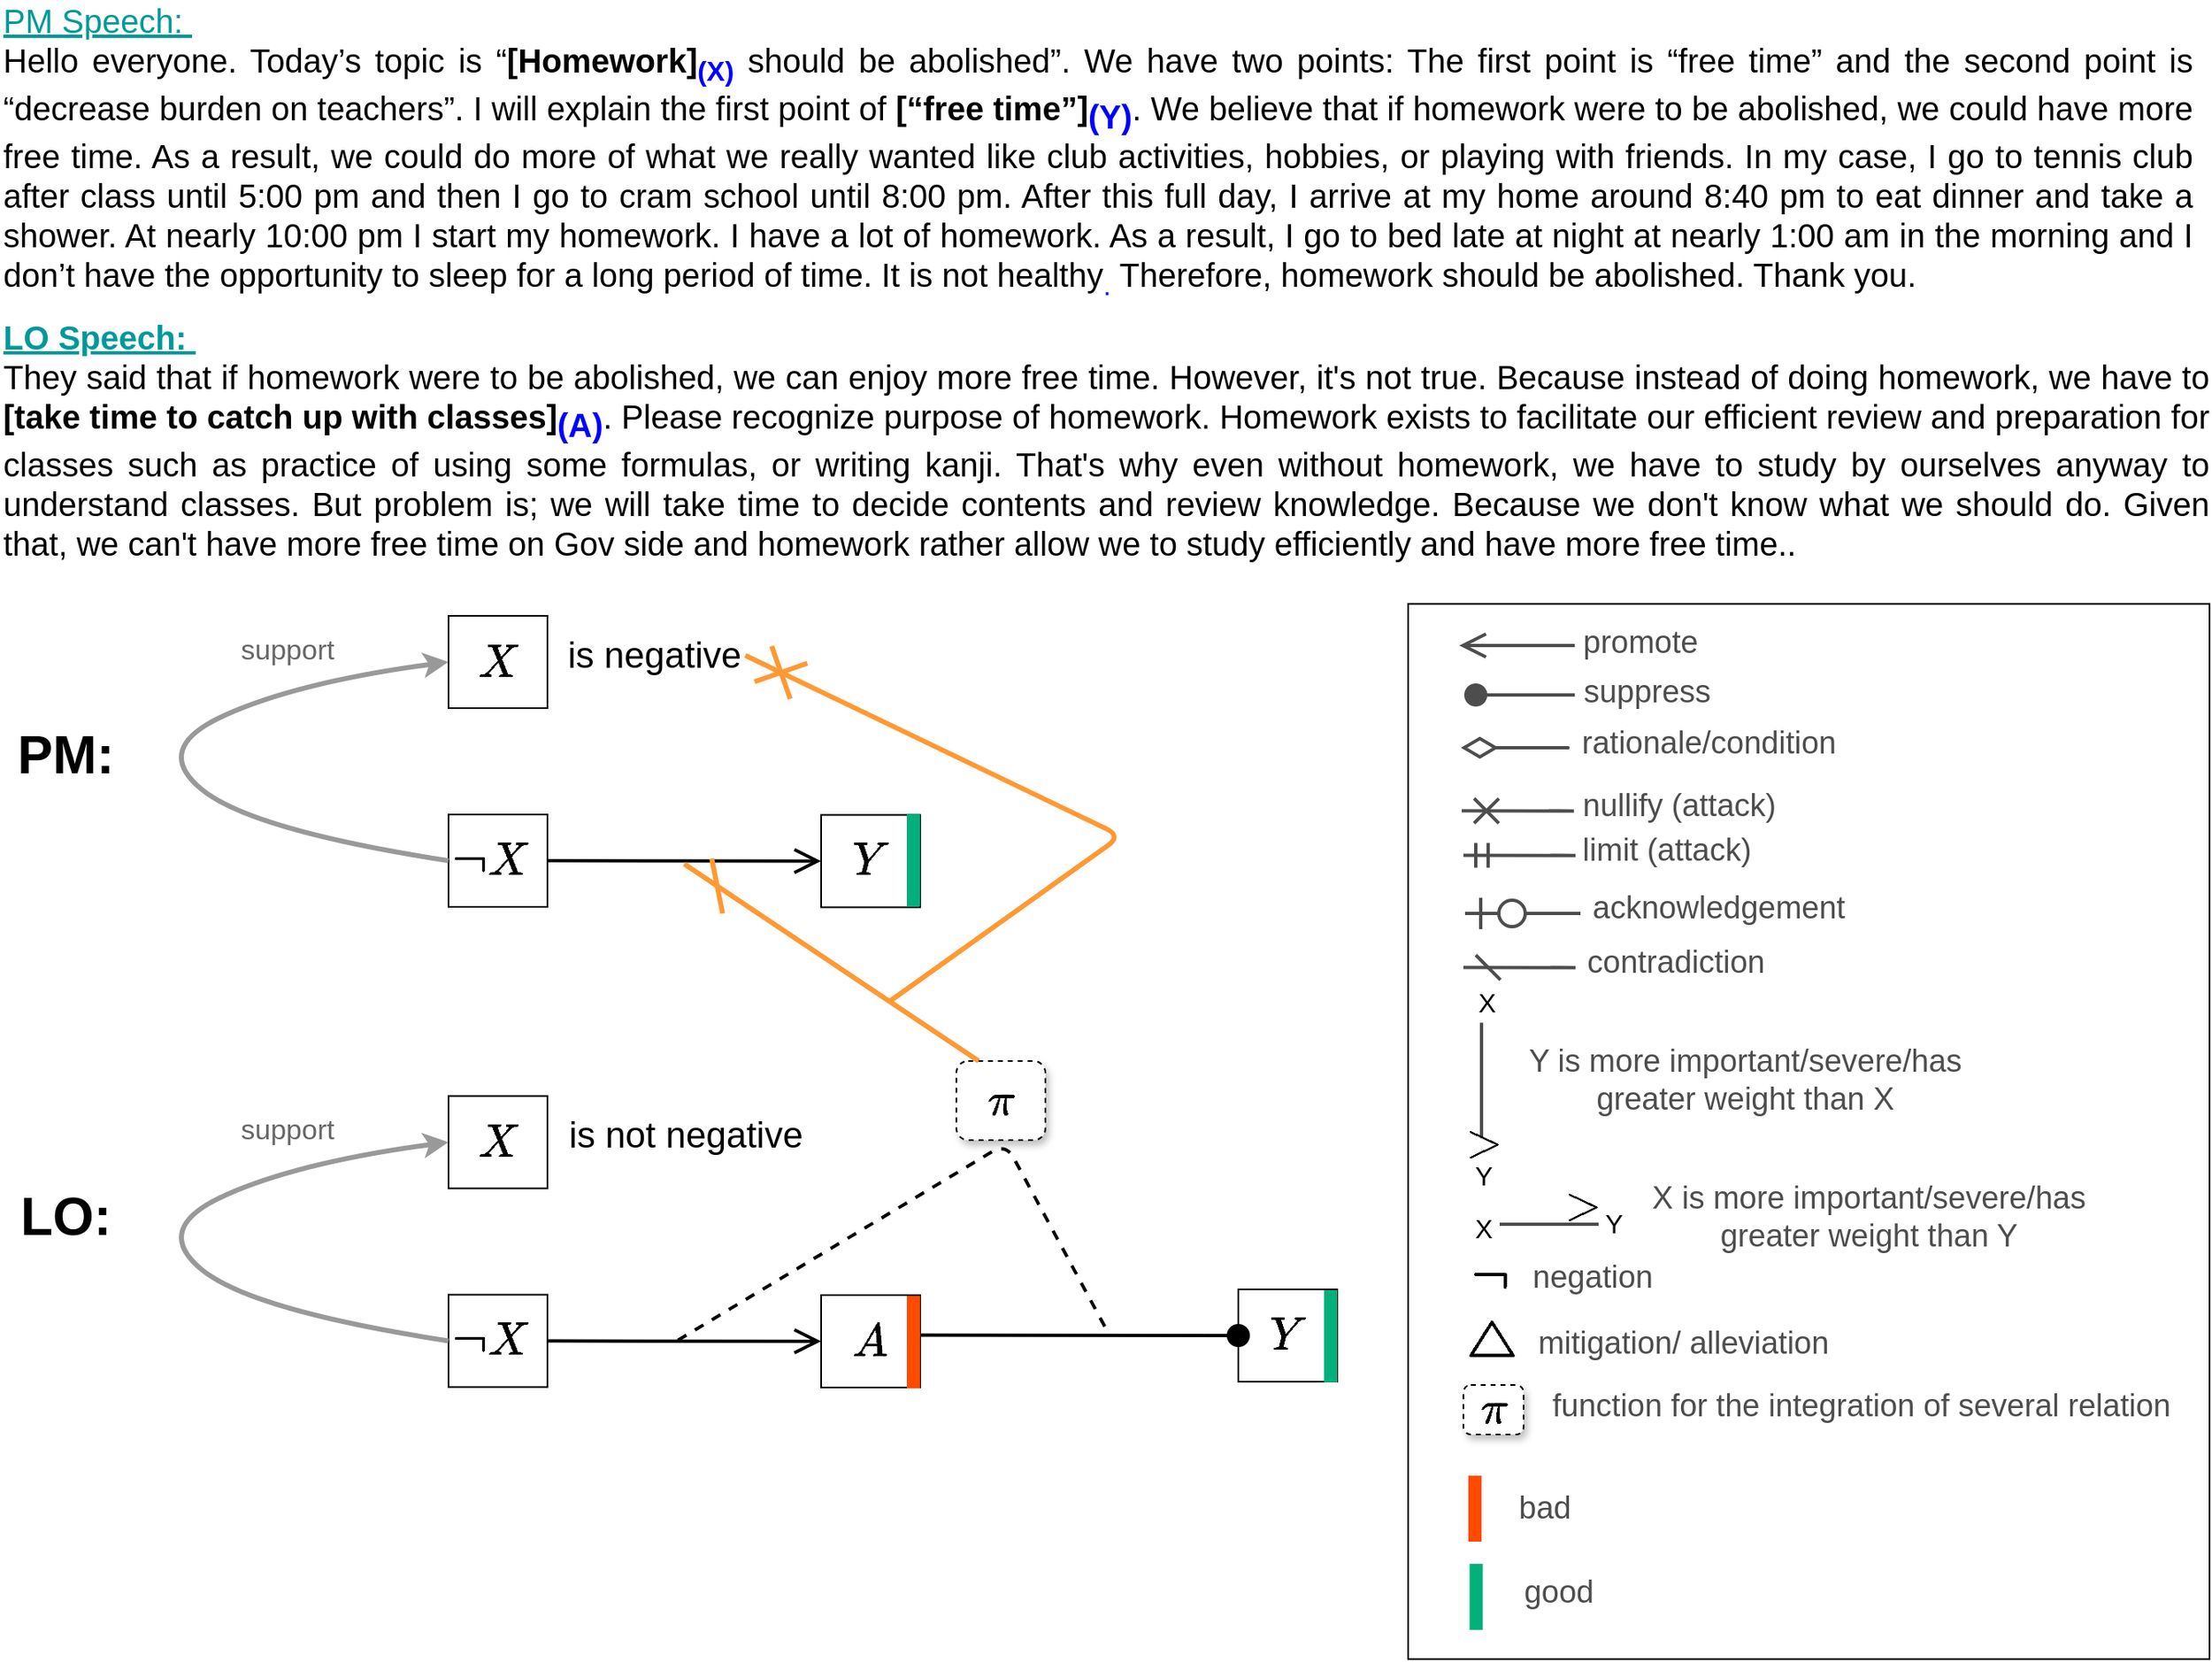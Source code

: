 <mxfile version="16.1.2" type="device"><diagram id="NebdKccpn1Tcwdz-Rh-k" name="Page-1"><mxGraphModel dx="1892" dy="1344" grid="1" gridSize="10" guides="1" tooltips="1" connect="1" arrows="1" fold="1" page="1" pageScale="1" pageWidth="1100" pageHeight="1700" math="1" shadow="0"><root><mxCell id="0"/><mxCell id="1" parent="0"/><mxCell id="UqYzVpXplDqsbALxIXjI-1" value="&lt;div style=&quot;text-align: justify ; font-size: 20px&quot;&gt;&lt;font style=&quot;font-size: 20px&quot; color=&quot;#009999&quot;&gt;&lt;u&gt;PM Speech:&amp;nbsp;&lt;/u&gt;&lt;/font&gt;&lt;/div&gt;&lt;div style=&quot;text-align: justify ; font-size: 20px&quot;&gt;&lt;font style=&quot;font-size: 20px&quot;&gt;Hello everyone. Today’s topic is “&lt;b&gt;[Homework]&lt;font color=&quot;#0000ff&quot; style=&quot;font-size: 20px&quot;&gt;&lt;sub&gt;(X)&lt;/sub&gt;&lt;/font&gt;&lt;/b&gt; should be abolished”. We have two points: The first point is “free time” and the second point is “decrease burden on teachers”. I will explain the first point of &lt;b&gt;[“free time”]&lt;sub&gt;&lt;font color=&quot;#0000ff&quot; style=&quot;font-size: 20px&quot;&gt;(Y)&lt;/font&gt;&lt;/sub&gt;&lt;/b&gt;. We believe that if homework&amp;nbsp;were to be abolished, we could have more free time. As a result, we could do more of what we really wanted like club activities, hobbies, or playing with friends. In my case, I go to tennis club after class until 5:00 pm and then I go to cram school until 8:00 pm. After this full day, I arrive at my home around 8:40 pm to eat dinner and take a shower. At nearly 10:00 pm I start my homework. I have a lot of homework. As a result, I go to bed late at night at nearly 1:00 am in the morning and I don’t have the opportunity to sleep for a long period of time. It is not healthy&lt;sub style=&quot;color: rgb(0 , 0 , 255)&quot;&gt;.&lt;/sub&gt; Therefore, homework should be abolished. Thank you.&lt;/font&gt;&lt;/div&gt;" style="text;html=1;strokeColor=none;fillColor=none;align=left;verticalAlign=middle;whiteSpace=wrap;rounded=0;" parent="1" vertex="1"><mxGeometry x="560" y="160" width="1330" height="170" as="geometry"/></mxCell><mxCell id="UqYzVpXplDqsbALxIXjI-18" value="&lt;font size=&quot;1&quot;&gt;&lt;b style=&quot;font-size: 32px&quot;&gt;PM:&lt;/b&gt;&lt;/font&gt;" style="text;html=1;strokeColor=none;fillColor=none;align=center;verticalAlign=middle;whiteSpace=wrap;rounded=0;" parent="1" vertex="1"><mxGeometry x="560" y="590.5" width="80" height="40" as="geometry"/></mxCell><mxCell id="UqYzVpXplDqsbALxIXjI-19" value="&lt;font size=&quot;1&quot;&gt;&lt;b style=&quot;font-size: 32px&quot;&gt;LO:&lt;/b&gt;&lt;/font&gt;" style="text;html=1;strokeColor=none;fillColor=none;align=center;verticalAlign=middle;whiteSpace=wrap;rounded=0;" parent="1" vertex="1"><mxGeometry x="560" y="870.5" width="80" height="40" as="geometry"/></mxCell><mxCell id="UqYzVpXplDqsbALxIXjI-66" value="&lt;font style=&quot;font-size: 24px&quot;&gt;$$X$$&lt;/font&gt;" style="whiteSpace=wrap;html=1;align=center;" parent="1" vertex="1"><mxGeometry x="832" y="526.5" width="60" height="56" as="geometry"/></mxCell><mxCell id="UqYzVpXplDqsbALxIXjI-67" value="&lt;font style=&quot;font-size: 22px&quot;&gt;is negative&lt;/font&gt;" style="text;html=1;strokeColor=none;fillColor=none;align=center;verticalAlign=middle;whiteSpace=wrap;rounded=0;" parent="1" vertex="1"><mxGeometry x="902" y="533" width="110" height="35" as="geometry"/></mxCell><mxCell id="UqYzVpXplDqsbALxIXjI-68" value="&lt;font style=&quot;font-size: 24px&quot;&gt;$$\boldsymbol{\neg}X$$&lt;/font&gt;" style="whiteSpace=wrap;html=1;align=left;" parent="1" vertex="1"><mxGeometry x="832" y="647" width="60" height="56" as="geometry"/></mxCell><mxCell id="UqYzVpXplDqsbALxIXjI-69" value="&lt;font style=&quot;font-size: 24px&quot;&gt;$$Y$$&lt;/font&gt;" style="whiteSpace=wrap;html=1;align=center;" parent="1" vertex="1"><mxGeometry x="1058" y="647.25" width="60" height="56" as="geometry"/></mxCell><mxCell id="UqYzVpXplDqsbALxIXjI-70" value="" style="whiteSpace=wrap;html=1;fontColor=#666666;fillColor=#03AF7A;strokeColor=none;" parent="1" vertex="1"><mxGeometry x="1110" y="646.75" width="8" height="56" as="geometry"/></mxCell><mxCell id="UqYzVpXplDqsbALxIXjI-72" value="" style="endArrow=open;html=1;fontColor=#666666;endSize=12;entryX=0;entryY=0.5;entryDx=0;entryDy=0;endFill=0;strokeWidth=2;exitX=1;exitY=0.5;exitDx=0;exitDy=0;" parent="1" source="UqYzVpXplDqsbALxIXjI-68" target="UqYzVpXplDqsbALxIXjI-69" edge="1"><mxGeometry width="50" height="50" relative="1" as="geometry"><mxPoint x="938" y="674.66" as="sourcePoint"/><mxPoint x="1030.0" y="674.66" as="targetPoint"/></mxGeometry></mxCell><mxCell id="UqYzVpXplDqsbALxIXjI-77" value="" style="curved=1;endArrow=classic;html=1;strokeWidth=3;exitX=0;exitY=0.5;exitDx=0;exitDy=0;entryX=0;entryY=0.5;entryDx=0;entryDy=0;strokeColor=#999999;" parent="1" source="UqYzVpXplDqsbALxIXjI-68" target="UqYzVpXplDqsbALxIXjI-66" edge="1"><mxGeometry width="50" height="50" relative="1" as="geometry"><mxPoint x="552" y="676.5" as="sourcePoint"/><mxPoint x="602" y="626.5" as="targetPoint"/><Array as="points"><mxPoint x="712" y="656.5"/><mxPoint x="652" y="606.5"/><mxPoint x="742" y="566.5"/></Array></mxGeometry></mxCell><mxCell id="UqYzVpXplDqsbALxIXjI-78" value="&lt;font style=&quot;font-size: 17px&quot; color=&quot;#666666&quot;&gt;support&lt;/font&gt;" style="text;html=1;fillColor=none;align=center;verticalAlign=middle;whiteSpace=wrap;rounded=0;rotation=0;" parent="1" vertex="1"><mxGeometry x="702" y="533" width="65" height="30" as="geometry"/></mxCell><mxCell id="UqYzVpXplDqsbALxIXjI-79" value="&lt;font style=&quot;font-size: 24px&quot;&gt;$$X$$&lt;/font&gt;" style="whiteSpace=wrap;html=1;align=center;" parent="1" vertex="1"><mxGeometry x="832" y="817.75" width="60" height="56" as="geometry"/></mxCell><mxCell id="UqYzVpXplDqsbALxIXjI-80" value="&lt;font style=&quot;font-size: 22px&quot;&gt;is not negative&lt;/font&gt;" style="text;html=1;strokeColor=none;fillColor=none;align=center;verticalAlign=middle;whiteSpace=wrap;rounded=0;" parent="1" vertex="1"><mxGeometry x="902" y="824.25" width="148" height="35" as="geometry"/></mxCell><mxCell id="UqYzVpXplDqsbALxIXjI-81" value="&lt;font style=&quot;font-size: 24px&quot;&gt;$$\boldsymbol{\neg}X$$&lt;/font&gt;" style="whiteSpace=wrap;html=1;align=left;" parent="1" vertex="1"><mxGeometry x="832" y="938.25" width="60" height="56" as="geometry"/></mxCell><mxCell id="UqYzVpXplDqsbALxIXjI-82" value="&lt;font style=&quot;font-size: 24px&quot;&gt;$$A$$&lt;/font&gt;" style="whiteSpace=wrap;html=1;align=center;" parent="1" vertex="1"><mxGeometry x="1058" y="938.5" width="60" height="56" as="geometry"/></mxCell><mxCell id="UqYzVpXplDqsbALxIXjI-83" value="" style="whiteSpace=wrap;html=1;fontColor=#666666;fillColor=#FF4B00;strokeColor=none;" parent="1" vertex="1"><mxGeometry x="1110" y="939" width="8" height="56" as="geometry"/></mxCell><mxCell id="UqYzVpXplDqsbALxIXjI-84" value="" style="endArrow=open;html=1;fontColor=#666666;endSize=12;entryX=0;entryY=0.5;entryDx=0;entryDy=0;endFill=0;strokeWidth=2;exitX=1;exitY=0.5;exitDx=0;exitDy=0;" parent="1" source="UqYzVpXplDqsbALxIXjI-81" target="UqYzVpXplDqsbALxIXjI-82" edge="1"><mxGeometry width="50" height="50" relative="1" as="geometry"><mxPoint x="938" y="965.91" as="sourcePoint"/><mxPoint x="1030.0" y="965.91" as="targetPoint"/></mxGeometry></mxCell><mxCell id="UqYzVpXplDqsbALxIXjI-85" value="" style="curved=1;endArrow=classic;html=1;strokeWidth=3;exitX=0;exitY=0.5;exitDx=0;exitDy=0;entryX=0;entryY=0.5;entryDx=0;entryDy=0;strokeColor=#999999;" parent="1" source="UqYzVpXplDqsbALxIXjI-81" target="UqYzVpXplDqsbALxIXjI-79" edge="1"><mxGeometry width="50" height="50" relative="1" as="geometry"><mxPoint x="552" y="967.75" as="sourcePoint"/><mxPoint x="602" y="917.75" as="targetPoint"/><Array as="points"><mxPoint x="712" y="947.75"/><mxPoint x="652" y="897.75"/><mxPoint x="742" y="857.75"/></Array></mxGeometry></mxCell><mxCell id="UqYzVpXplDqsbALxIXjI-86" value="&lt;font style=&quot;font-size: 17px&quot; color=&quot;#666666&quot;&gt;support&lt;/font&gt;" style="text;html=1;fillColor=none;align=center;verticalAlign=middle;whiteSpace=wrap;rounded=0;rotation=0;" parent="1" vertex="1"><mxGeometry x="702" y="824.25" width="65" height="30" as="geometry"/></mxCell><mxCell id="TlyaoN2gSQJr0GqYaBix-1" value="&lt;div style=&quot;text-align: justify ; font-size: 20px&quot;&gt;&lt;font style=&quot;font-size: 20px&quot; color=&quot;#009999&quot;&gt;&lt;b&gt;&lt;u&gt;LO Speech:&amp;nbsp;&lt;/u&gt;&lt;/b&gt;&lt;/font&gt;&lt;/div&gt;&lt;div style=&quot;text-align: justify ; font-size: 20px&quot;&gt;&lt;font style=&quot;font-size: 20px&quot;&gt;They said that if homework were to be abolished, we can enjoy more free time. However, it's not true. Because instead of doing homework, we have to &lt;b&gt;[take time to catch up with classes]&lt;sub&gt;&lt;font color=&quot;#0000ff&quot; style=&quot;font-size: 20px&quot;&gt;(A)&lt;/font&gt;&lt;/sub&gt;&lt;/b&gt;. Please recognize purpose of homework. Homework exists to facilitate our efficient review and preparation for classes such as practice of using some formulas, or writing kanji. That's why even without homework, we have to study by ourselves anyway to understand classes. But problem is; we will take time to decide contents and review knowledge. Because we don't know what we should do. Given that, we can't have more free time on Gov side and homework rather allow we to study efficiently and have more free time..&lt;/font&gt;&lt;br&gt;&lt;/div&gt;" style="text;html=1;strokeColor=none;fillColor=none;align=left;verticalAlign=middle;whiteSpace=wrap;rounded=0;" parent="1" vertex="1"><mxGeometry x="560" y="350" width="1340" height="140" as="geometry"/></mxCell><mxCell id="TlyaoN2gSQJr0GqYaBix-3" value="&lt;font style=&quot;font-size: 24px&quot;&gt;$$Y$$&lt;/font&gt;" style="whiteSpace=wrap;html=1;align=center;" parent="1" vertex="1"><mxGeometry x="1311" y="935" width="60" height="56" as="geometry"/></mxCell><mxCell id="TlyaoN2gSQJr0GqYaBix-4" value="" style="whiteSpace=wrap;html=1;fontColor=#666666;fillColor=#03AF7A;strokeColor=none;" parent="1" vertex="1"><mxGeometry x="1363" y="935.5" width="8" height="56" as="geometry"/></mxCell><mxCell id="TlyaoN2gSQJr0GqYaBix-5" value="" style="endArrow=oval;html=1;fontColor=#666666;endSize=12;endFill=1;strokeWidth=2;entryX=0;entryY=0.5;entryDx=0;entryDy=0;" parent="1" target="TlyaoN2gSQJr0GqYaBix-3" edge="1"><mxGeometry width="50" height="50" relative="1" as="geometry"><mxPoint x="1118" y="962.79" as="sourcePoint"/><mxPoint x="1280" y="962.5" as="targetPoint"/></mxGeometry></mxCell><mxCell id="TlyaoN2gSQJr0GqYaBix-6" value="&lt;font style=&quot;font-size: 24px&quot;&gt;$$\pi$$&lt;/font&gt;" style="whiteSpace=wrap;html=1;dashed=1;perimeterSpacing=0;shadow=1;align=center;rounded=1;" parent="1" vertex="1"><mxGeometry x="1140" y="796.5" width="54" height="48" as="geometry"/></mxCell><mxCell id="TlyaoN2gSQJr0GqYaBix-7" value="" style="endArrow=none;html=1;fontColor=#666666;endSize=12;strokeColor=#000000;dashed=1;strokeWidth=2;endFill=0;" parent="1" edge="1"><mxGeometry width="50" height="50" relative="1" as="geometry"><mxPoint x="1230" y="957.5" as="sourcePoint"/><mxPoint x="970" y="966.5" as="targetPoint"/><Array as="points"><mxPoint x="1170" y="846.5"/></Array></mxGeometry></mxCell><mxCell id="KwDVlJxopg5JdmhgQvdm-36" value="" style="rounded=0;whiteSpace=wrap;html=1;glass=0;sketch=0;strokeColor=default;fillColor=none;" parent="1" vertex="1"><mxGeometry x="1414" y="519.25" width="486" height="640" as="geometry"/></mxCell><mxCell id="KwDVlJxopg5JdmhgQvdm-37" value="" style="endArrow=ERzeroToOne;html=1;endFill=1;endSize=16;strokeWidth=2;strokeColor=#4D4D4D;" parent="1" edge="1"><mxGeometry width="50" height="50" relative="1" as="geometry"><mxPoint x="1518.5" y="707" as="sourcePoint"/><mxPoint x="1448.5" y="707" as="targetPoint"/></mxGeometry></mxCell><mxCell id="KwDVlJxopg5JdmhgQvdm-38" value="" style="endArrow=none;html=1;endSize=16;strokeWidth=2;strokeColor=#4D4D4D;" parent="1" edge="1"><mxGeometry width="50" height="50" relative="1" as="geometry"><mxPoint x="1458.5" y="843.25" as="sourcePoint"/><mxPoint x="1458.5" y="773.25" as="targetPoint"/></mxGeometry></mxCell><mxCell id="KwDVlJxopg5JdmhgQvdm-39" value="&lt;span style=&quot;font-size: 24px&quot;&gt;&lt;font style=&quot;font-size: 24px&quot;&gt;$$&amp;gt;$$&lt;/font&gt;&lt;/span&gt;" style="text;html=1;strokeColor=none;fillColor=none;align=center;verticalAlign=middle;whiteSpace=wrap;rounded=0;fontSize=24;fontStyle=1;horizontal=1;" parent="1" vertex="1"><mxGeometry x="1439.5" y="836.25" width="40" height="20" as="geometry"/></mxCell><mxCell id="KwDVlJxopg5JdmhgQvdm-40" value="&lt;span style=&quot;font-size: 19px&quot;&gt;Y is more important/severe/has greater weight than X&lt;/span&gt;" style="text;html=1;strokeColor=none;fillColor=none;align=center;verticalAlign=middle;whiteSpace=wrap;rounded=0;fontColor=#4D4D4D;" parent="1" vertex="1"><mxGeometry x="1470.5" y="783.25" width="294.5" height="50" as="geometry"/></mxCell><mxCell id="KwDVlJxopg5JdmhgQvdm-41" value="&lt;font style=&quot;font-size: 16px&quot;&gt;X&lt;/font&gt;" style="text;html=1;strokeColor=none;fillColor=none;align=center;verticalAlign=middle;whiteSpace=wrap;rounded=0;fontSize=14;" parent="1" vertex="1"><mxGeometry x="1441.5" y="751" width="40" height="20" as="geometry"/></mxCell><mxCell id="KwDVlJxopg5JdmhgQvdm-42" value="&lt;font style=&quot;font-size: 16px&quot;&gt;Y&lt;/font&gt;" style="text;html=1;strokeColor=none;fillColor=none;align=center;verticalAlign=middle;whiteSpace=wrap;rounded=0;fontSize=14;" parent="1" vertex="1"><mxGeometry x="1439.5" y="856.25" width="40" height="20" as="geometry"/></mxCell><mxCell id="KwDVlJxopg5JdmhgQvdm-43" value="" style="endArrow=none;html=1;endSize=0;strokeWidth=2;startArrow=cross;startFill=0;startSize=12;strokeColor=#4D4D4D;" parent="1" edge="1"><mxGeometry width="50" height="50" relative="1" as="geometry"><mxPoint x="1446.5" y="644.75" as="sourcePoint"/><mxPoint x="1514.5" y="644.87" as="targetPoint"/><Array as="points"><mxPoint x="1514.5" y="644.87"/><mxPoint x="1496.5" y="644.75"/></Array></mxGeometry></mxCell><mxCell id="KwDVlJxopg5JdmhgQvdm-44" value="&lt;font style=&quot;font-size: 19px&quot;&gt;nullify (attack)&lt;/font&gt;" style="text;html=1;strokeColor=none;fillColor=none;align=center;verticalAlign=middle;whiteSpace=wrap;rounded=0;fontColor=#4D4D4D;" parent="1" vertex="1"><mxGeometry x="1508.5" y="625" width="138.5" height="34" as="geometry"/></mxCell><mxCell id="KwDVlJxopg5JdmhgQvdm-45" value="" style="endArrow=open;html=1;fontColor=#666666;endSize=12;endFill=0;strokeWidth=2;strokeColor=#4D4D4D;" parent="1" edge="1"><mxGeometry width="50" height="50" relative="1" as="geometry"><mxPoint x="1515" y="544.5" as="sourcePoint"/><mxPoint x="1445" y="544.5" as="targetPoint"/></mxGeometry></mxCell><mxCell id="KwDVlJxopg5JdmhgQvdm-46" value="&lt;span style=&quot;font-size: 19px&quot;&gt;promote&lt;/span&gt;" style="text;html=1;strokeColor=none;fillColor=none;align=center;verticalAlign=middle;whiteSpace=wrap;rounded=0;fontColor=#4D4D4D;" parent="1" vertex="1"><mxGeometry x="1515" y="525.5" width="80" height="34" as="geometry"/></mxCell><mxCell id="KwDVlJxopg5JdmhgQvdm-47" value="" style="endArrow=oval;html=1;fontColor=#666666;endSize=12;endFill=1;strokeWidth=2;strokeColor=#4D4D4D;" parent="1" edge="1"><mxGeometry width="50" height="50" relative="1" as="geometry"><mxPoint x="1515" y="574.5" as="sourcePoint"/><mxPoint x="1455" y="574.5" as="targetPoint"/></mxGeometry></mxCell><mxCell id="KwDVlJxopg5JdmhgQvdm-48" value="&lt;span style=&quot;font-size: 19px&quot;&gt;suppress&lt;/span&gt;" style="text;html=1;strokeColor=none;fillColor=none;align=center;verticalAlign=middle;whiteSpace=wrap;rounded=0;fontColor=#4D4D4D;" parent="1" vertex="1"><mxGeometry x="1519" y="555.5" width="80" height="34" as="geometry"/></mxCell><mxCell id="KwDVlJxopg5JdmhgQvdm-49" value="" style="endArrow=none;html=1;endSize=0;strokeWidth=2;startArrow=diamondThin;startFill=0;startSize=17;strokeColor=#4D4D4D;" parent="1" edge="1"><mxGeometry width="50" height="50" relative="1" as="geometry"><mxPoint x="1446" y="606.5" as="sourcePoint"/><mxPoint x="1484" y="606.5" as="targetPoint"/><Array as="points"><mxPoint x="1516" y="606.5"/><mxPoint x="1494" y="606.5"/></Array></mxGeometry></mxCell><mxCell id="KwDVlJxopg5JdmhgQvdm-50" value="&lt;font style=&quot;font-size: 19px&quot;&gt;rationale/condition&lt;/font&gt;" style="text;html=1;strokeColor=none;fillColor=none;align=center;verticalAlign=middle;whiteSpace=wrap;rounded=0;fontColor=#4D4D4D;" parent="1" vertex="1"><mxGeometry x="1511" y="586.5" width="171" height="34" as="geometry"/></mxCell><mxCell id="KwDVlJxopg5JdmhgQvdm-51" value="&lt;font style=&quot;font-size: 19px&quot;&gt;acknowledgement&lt;/font&gt;" style="text;html=1;strokeColor=none;fillColor=none;align=center;verticalAlign=middle;whiteSpace=wrap;rounded=0;fontColor=#4D4D4D;" parent="1" vertex="1"><mxGeometry x="1519" y="687" width="167" height="34" as="geometry"/></mxCell><mxCell id="KwDVlJxopg5JdmhgQvdm-52" value="" style="endArrow=none;html=1;endSize=16;strokeWidth=2;strokeColor=#4D4D4D;" parent="1" edge="1"><mxGeometry width="50" height="50" relative="1" as="geometry"><mxPoint x="1529.5" y="895.5" as="sourcePoint"/><mxPoint x="1469.5" y="895.5" as="targetPoint"/></mxGeometry></mxCell><mxCell id="KwDVlJxopg5JdmhgQvdm-53" value="&lt;span style=&quot;font-size: 24px&quot;&gt;&lt;font style=&quot;font-size: 24px&quot;&gt;$$&amp;gt;$$&lt;/font&gt;&lt;/span&gt;" style="text;html=1;strokeColor=none;fillColor=none;align=center;verticalAlign=middle;whiteSpace=wrap;rounded=0;fontSize=24;fontStyle=1;horizontal=1;" parent="1" vertex="1"><mxGeometry x="1499.5" y="873.5" width="40" height="20" as="geometry"/></mxCell><mxCell id="KwDVlJxopg5JdmhgQvdm-54" value="&lt;font style=&quot;font-size: 16px&quot;&gt;X&lt;/font&gt;" style="text;html=1;strokeColor=none;fillColor=none;align=center;verticalAlign=middle;whiteSpace=wrap;rounded=0;fontSize=14;" parent="1" vertex="1"><mxGeometry x="1439.5" y="887.5" width="40" height="20" as="geometry"/></mxCell><mxCell id="KwDVlJxopg5JdmhgQvdm-55" value="&lt;font style=&quot;font-size: 16px&quot;&gt;Y&lt;/font&gt;" style="text;html=1;strokeColor=none;fillColor=none;align=center;verticalAlign=middle;whiteSpace=wrap;rounded=0;fontSize=14;" parent="1" vertex="1"><mxGeometry x="1518.5" y="884.5" width="40" height="20" as="geometry"/></mxCell><mxCell id="KwDVlJxopg5JdmhgQvdm-56" value="&lt;span style=&quot;font-size: 19px&quot;&gt;X is more important/severe/has greater weight&amp;nbsp;&lt;/span&gt;&lt;span style=&quot;font-size: 19px&quot;&gt;than Y&lt;/span&gt;" style="text;html=1;strokeColor=none;fillColor=none;align=center;verticalAlign=middle;whiteSpace=wrap;rounded=0;fontColor=#4D4D4D;" parent="1" vertex="1"><mxGeometry x="1559.5" y="873.5" width="266.5" height="34" as="geometry"/></mxCell><mxCell id="KwDVlJxopg5JdmhgQvdm-57" value="" style="endArrow=none;html=1;endSize=0;strokeWidth=2;startArrow=dash;startFill=0;startSize=12;strokeColor=#4D4D4D;" parent="1" edge="1"><mxGeometry width="50" height="50" relative="1" as="geometry"><mxPoint x="1447.5" y="739.75" as="sourcePoint"/><mxPoint x="1515.5" y="739.87" as="targetPoint"/><Array as="points"><mxPoint x="1515.5" y="739.87"/><mxPoint x="1497.5" y="739.75"/></Array></mxGeometry></mxCell><mxCell id="KwDVlJxopg5JdmhgQvdm-58" value="&lt;font style=&quot;font-size: 19px&quot;&gt;contradiction&lt;/font&gt;" style="text;html=1;strokeColor=none;fillColor=none;align=center;verticalAlign=middle;whiteSpace=wrap;rounded=0;fontColor=#4D4D4D;" parent="1" vertex="1"><mxGeometry x="1521.5" y="720" width="109" height="34" as="geometry"/></mxCell><mxCell id="KwDVlJxopg5JdmhgQvdm-59" value="" style="whiteSpace=wrap;html=1;fontColor=#666666;strokeColor=none;fillColor=#FF4B00;" parent="1" vertex="1"><mxGeometry x="1450.5" y="1048" width="8" height="40" as="geometry"/></mxCell><mxCell id="KwDVlJxopg5JdmhgQvdm-60" value="&lt;span style=&quot;font-size: 19px&quot;&gt;bad&lt;/span&gt;" style="text;html=1;strokeColor=none;fillColor=none;align=center;verticalAlign=middle;whiteSpace=wrap;rounded=0;fontColor=#4D4D4D;" parent="1" vertex="1"><mxGeometry x="1469" y="1051" width="55.5" height="34" as="geometry"/></mxCell><mxCell id="KwDVlJxopg5JdmhgQvdm-61" value="" style="whiteSpace=wrap;html=1;fontColor=#666666;strokeColor=none;fillColor=#03AF7A;" parent="1" vertex="1"><mxGeometry x="1451.25" y="1101.5" width="8" height="40" as="geometry"/></mxCell><mxCell id="KwDVlJxopg5JdmhgQvdm-62" value="&lt;span style=&quot;font-size: 19px&quot;&gt;good&lt;/span&gt;" style="text;html=1;strokeColor=none;fillColor=none;align=center;verticalAlign=middle;whiteSpace=wrap;rounded=0;fontColor=#4D4D4D;" parent="1" vertex="1"><mxGeometry x="1472" y="1101.5" width="66.5" height="34" as="geometry"/></mxCell><mxCell id="KwDVlJxopg5JdmhgQvdm-63" value="&lt;span style=&quot;font-size: 19px&quot;&gt;mitigation/&amp;nbsp;&lt;/span&gt;&lt;span style=&quot;font-size: 19px&quot;&gt;alleviation&lt;/span&gt;" style="text;html=1;strokeColor=none;fillColor=none;align=center;verticalAlign=middle;whiteSpace=wrap;rounded=0;fontColor=#4D4D4D;" parent="1" vertex="1"><mxGeometry x="1488.25" y="950.75" width="186" height="34" as="geometry"/></mxCell><mxCell id="KwDVlJxopg5JdmhgQvdm-64" value="&lt;font style=&quot;font-size: 26px&quot;&gt;$$\boldsymbol{\triangle}$$&lt;/font&gt;" style="text;html=1;strokeColor=none;fillColor=none;align=center;verticalAlign=middle;whiteSpace=wrap;rounded=0;" parent="1" vertex="1"><mxGeometry x="1435.25" y="949.75" width="60" height="35" as="geometry"/></mxCell><mxCell id="KwDVlJxopg5JdmhgQvdm-65" value="&lt;font style=&quot;font-size: 26px&quot;&gt;$$\boldsymbol{\neg}$$&lt;/font&gt;" style="text;html=1;strokeColor=none;fillColor=none;align=center;verticalAlign=middle;whiteSpace=wrap;rounded=0;" parent="1" vertex="1"><mxGeometry x="1433.5" y="910.75" width="60" height="35" as="geometry"/></mxCell><mxCell id="KwDVlJxopg5JdmhgQvdm-66" value="&lt;span style=&quot;font-size: 19px&quot;&gt;negation&lt;/span&gt;" style="text;html=1;strokeColor=none;fillColor=none;align=center;verticalAlign=middle;whiteSpace=wrap;rounded=0;fontColor=#4D4D4D;" parent="1" vertex="1"><mxGeometry x="1486" y="910.75" width="80" height="34" as="geometry"/></mxCell><mxCell id="KwDVlJxopg5JdmhgQvdm-67" value="&lt;font style=&quot;font-size: 24px&quot;&gt;$$\pi$$&lt;/font&gt;" style="whiteSpace=wrap;html=1;dashed=1;perimeterSpacing=0;shadow=1;align=center;rounded=1;" parent="1" vertex="1"><mxGeometry x="1447.5" y="993" width="36.5" height="30" as="geometry"/></mxCell><mxCell id="KwDVlJxopg5JdmhgQvdm-68" value="&lt;span style=&quot;font-size: 19px&quot;&gt;function for the integration of several relation&lt;/span&gt;" style="text;html=1;strokeColor=none;fillColor=none;align=center;verticalAlign=middle;whiteSpace=wrap;rounded=0;fontColor=#4D4D4D;" parent="1" vertex="1"><mxGeometry x="1488.25" y="989" width="401.75" height="34" as="geometry"/></mxCell><mxCell id="KwDVlJxopg5JdmhgQvdm-69" value="" style="endArrow=none;html=1;endSize=0;strokeWidth=2;startArrow=ERmandOne;startFill=0;startSize=12;strokeColor=#4D4D4D;" parent="1" edge="1"><mxGeometry width="50" height="50" relative="1" as="geometry"><mxPoint x="1447.5" y="671.75" as="sourcePoint"/><mxPoint x="1515.5" y="671.87" as="targetPoint"/><Array as="points"><mxPoint x="1515.5" y="671.87"/><mxPoint x="1497.5" y="671.75"/></Array></mxGeometry></mxCell><mxCell id="KwDVlJxopg5JdmhgQvdm-70" value="&lt;span style=&quot;font-size: 19px&quot;&gt;limit (attack)&lt;/span&gt;" style="text;html=1;strokeColor=none;fillColor=none;align=center;verticalAlign=middle;whiteSpace=wrap;rounded=0;fontColor=#4D4D4D;" parent="1" vertex="1"><mxGeometry x="1506.5" y="652" width="127.5" height="34" as="geometry"/></mxCell><mxCell id="8uKw7zPUXtQPGBSOm61M-1" value="" style="endArrow=none;html=1;endSize=0;strokeWidth=3;startArrow=cross;startFill=0;startSize=20;strokeColor=#FF9933;exitX=1;exitY=0.5;exitDx=0;exitDy=0;" edge="1" parent="1" source="UqYzVpXplDqsbALxIXjI-67"><mxGeometry width="50" height="50" relative="1" as="geometry"><mxPoint x="1052" y="570.5" as="sourcePoint"/><mxPoint x="1100" y="760" as="targetPoint"/><Array as="points"><mxPoint x="1240" y="660"/></Array></mxGeometry></mxCell><mxCell id="8uKw7zPUXtQPGBSOm61M-2" value="" style="endArrow=none;html=1;endSize=0;strokeWidth=3;startArrow=dash;startFill=0;startSize=20;strokeColor=#FF9933;entryX=0.25;entryY=0;entryDx=0;entryDy=0;" edge="1" parent="1" target="TlyaoN2gSQJr0GqYaBix-6"><mxGeometry width="50" height="50" relative="1" as="geometry"><mxPoint x="975" y="677" as="sourcePoint"/><mxPoint x="1134" y="860" as="targetPoint"/><Array as="points"/></mxGeometry></mxCell></root></mxGraphModel></diagram></mxfile>